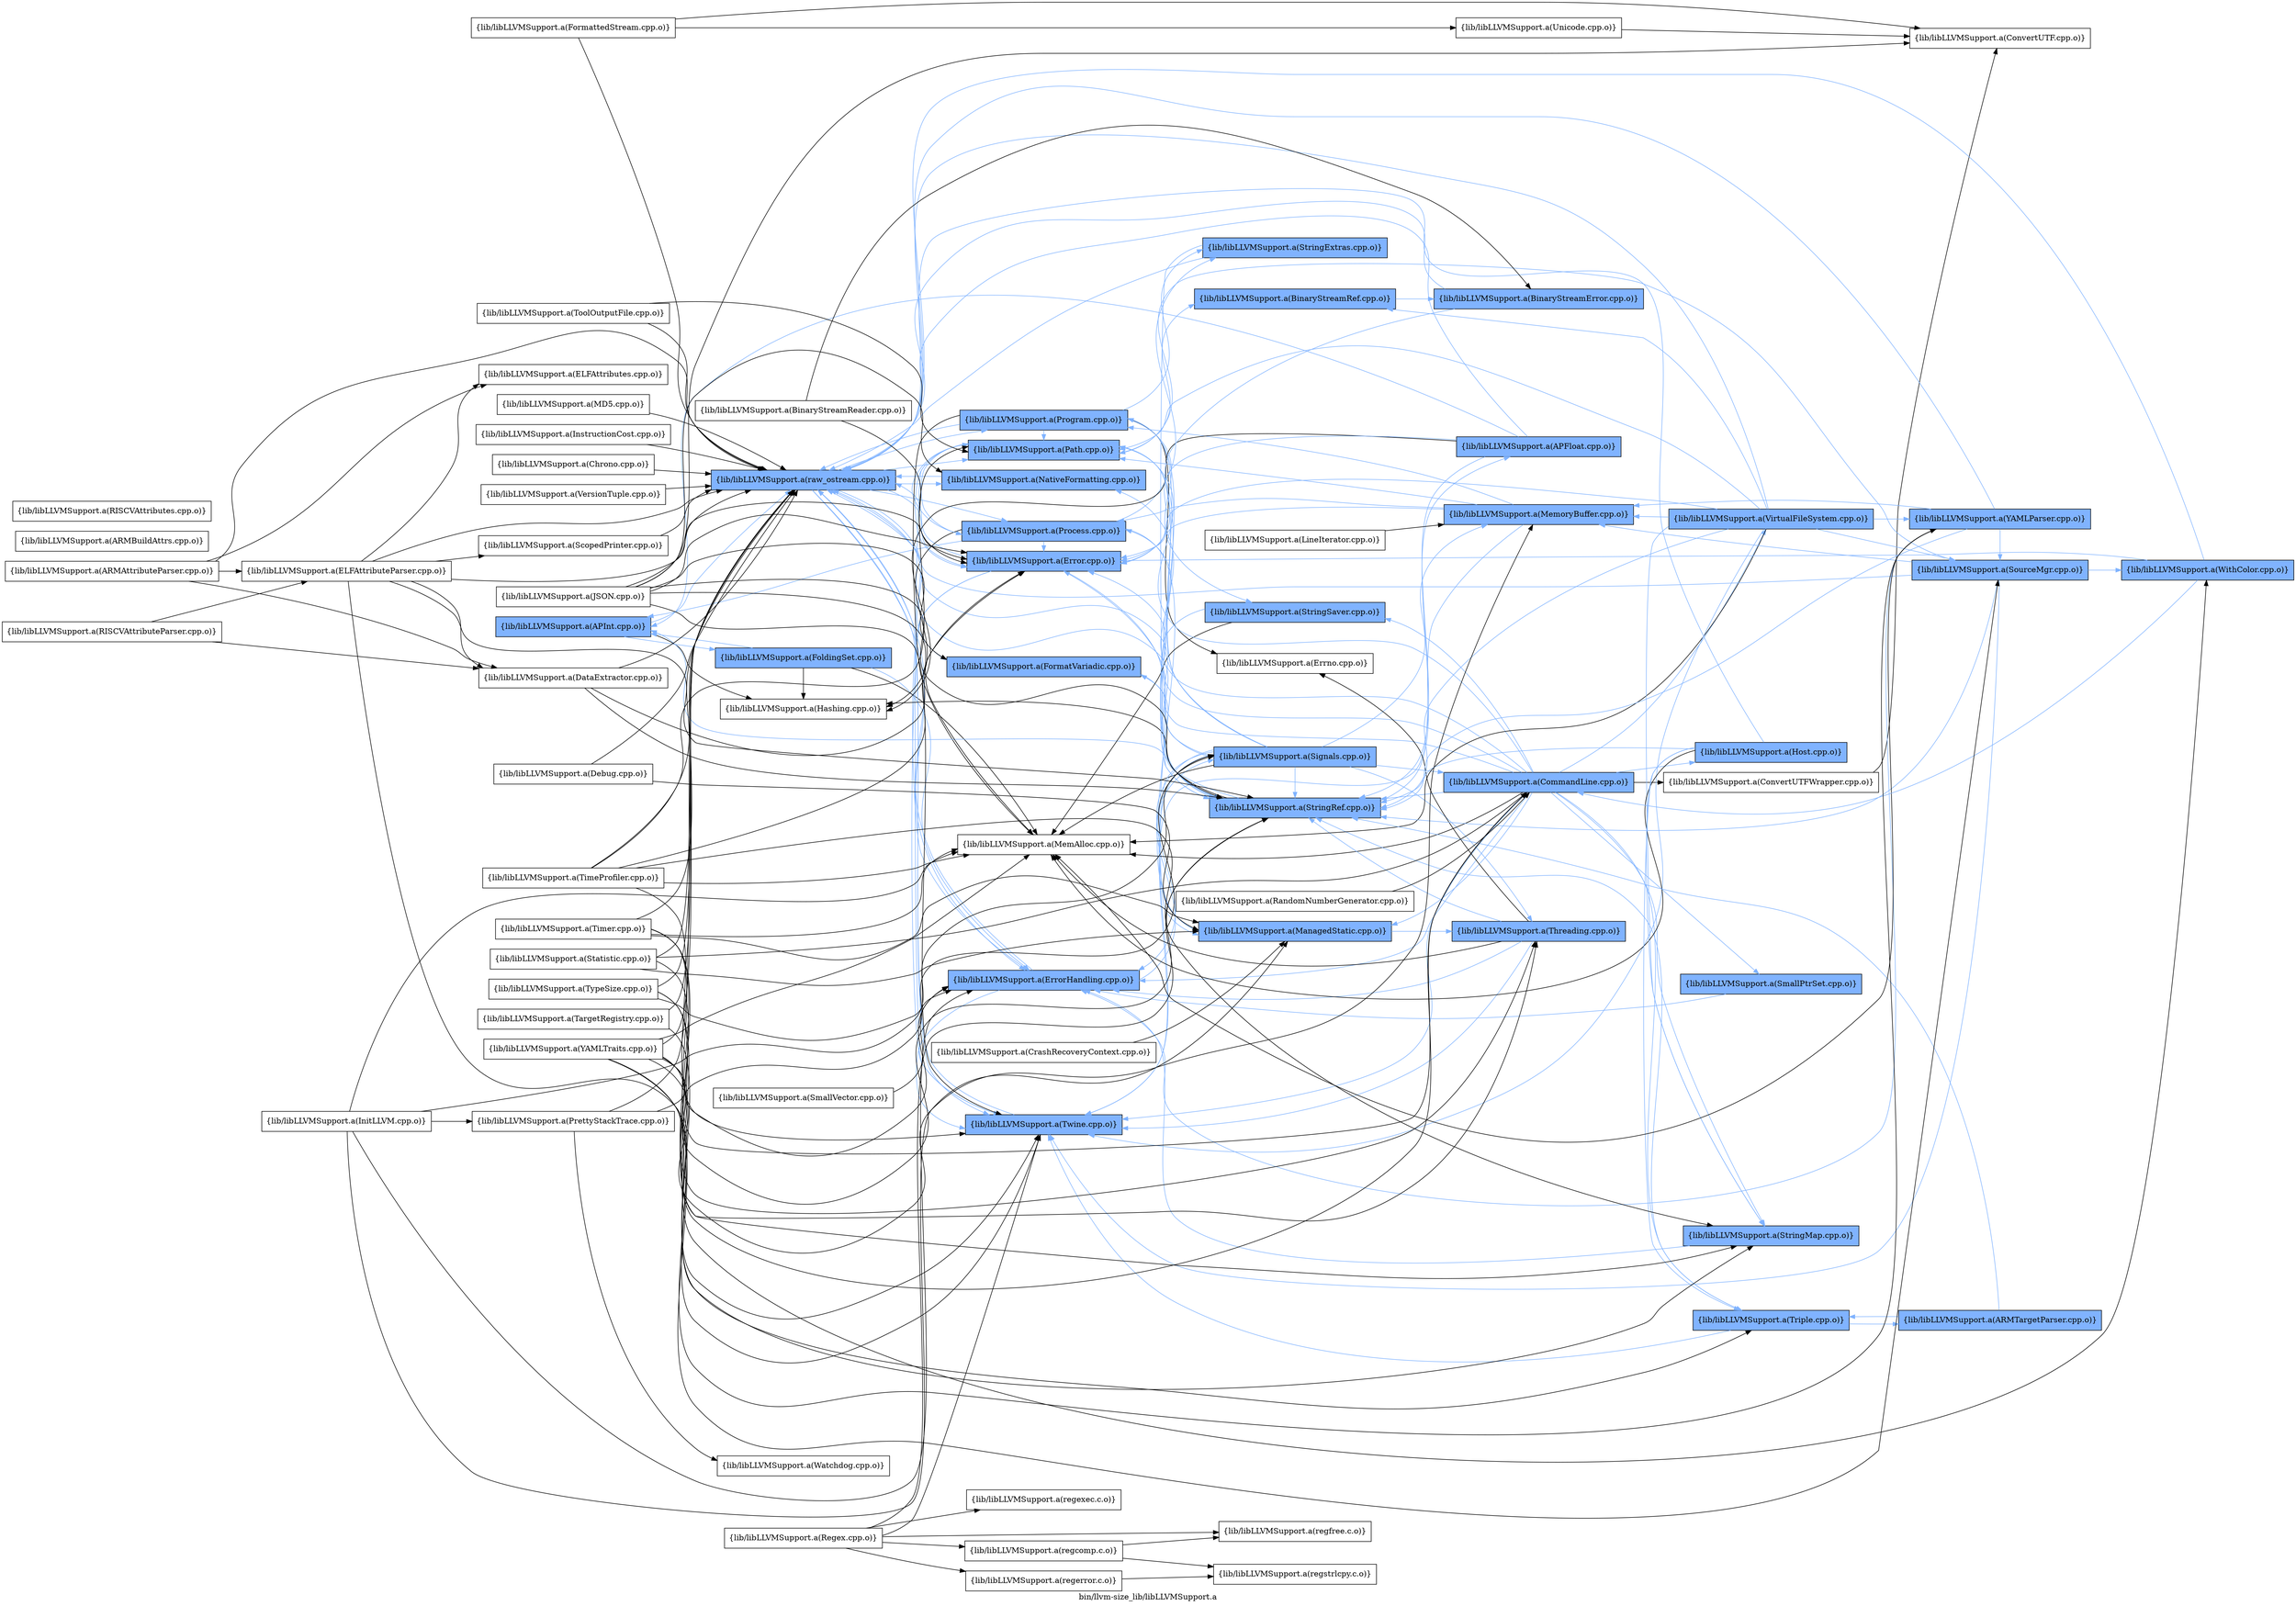 digraph "bin/llvm-size_lib/libLLVMSupport.a" {
	label="bin/llvm-size_lib/libLLVMSupport.a";
	rankdir=LR;
	{ rank=same; Node0x55925b3fcaa8;  }
	{ rank=same; Node0x55925b3f9ad8; Node0x55925b3f4998; Node0x55925b3fb888;  }
	{ rank=same; Node0x55925b3fbd88; Node0x55925b3f64c8; Node0x55925b3fb428; Node0x55925b3fac58; Node0x55925b3f6d88; Node0x55925b3fd5e8; Node0x55925b3f72d8; Node0x55925b3f8bd8; Node0x55925b3f4d08;  }
	{ rank=same; Node0x55925b3f4f88; Node0x55925b3f57a8; Node0x55925b3f6d38; Node0x55925b3fa898; Node0x55925b3f8ea8; Node0x55925b3f65b8; Node0x55925b3f6f68;  }
	{ rank=same; Node0x55925b3fda48; Node0x55925b3f6a68; Node0x55925b3f8e08; Node0x55925b3fc0f8; Node0x55925b3fb798;  }
	{ rank=same; Node0x55925b3fd778; Node0x55925b3f9808; Node0x55925b3f5d48; Node0x55925b3fcd78; Node0x55925b3fe5d8; Node0x55925b3f75f8;  }
	{ rank=same; Node0x55925b3fdef8; Node0x55925b3fd408; Node0x55925b3f5528; Node0x55925b3fb338;  }
	{ rank=same; Node0x55925b3fcaa8;  }
	{ rank=same; Node0x55925b3f9ad8; Node0x55925b3f4998; Node0x55925b3fb888;  }
	{ rank=same; Node0x55925b3fbd88; Node0x55925b3f64c8; Node0x55925b3fb428; Node0x55925b3fac58; Node0x55925b3f6d88; Node0x55925b3fd5e8; Node0x55925b3f72d8; Node0x55925b3f8bd8; Node0x55925b3f4d08;  }
	{ rank=same; Node0x55925b3f4f88; Node0x55925b3f57a8; Node0x55925b3f6d38; Node0x55925b3fa898; Node0x55925b3f8ea8; Node0x55925b3f65b8; Node0x55925b3f6f68;  }
	{ rank=same; Node0x55925b3fda48; Node0x55925b3f6a68; Node0x55925b3f8e08; Node0x55925b3fc0f8; Node0x55925b3fb798;  }
	{ rank=same; Node0x55925b3fd778; Node0x55925b3f9808; Node0x55925b3f5d48; Node0x55925b3fcd78; Node0x55925b3fe5d8; Node0x55925b3f75f8;  }
	{ rank=same; Node0x55925b3fdef8; Node0x55925b3fd408; Node0x55925b3f5528; Node0x55925b3fb338;  }

	Node0x55925b3fcaa8 [shape=record,shape=box,group=1,style=filled,fillcolor="0.600000 0.5 1",label="{lib/libLLVMSupport.a(APInt.cpp.o)}"];
	Node0x55925b3fcaa8 -> Node0x55925b3f9ad8[color="0.600000 0.5 1"];
	Node0x55925b3fcaa8 -> Node0x55925b3f4998;
	Node0x55925b3fcaa8 -> Node0x55925b3fb888[color="0.600000 0.5 1"];
	Node0x55925b3fda48 [shape=record,shape=box,group=1,style=filled,fillcolor="0.600000 0.5 1",label="{lib/libLLVMSupport.a(CommandLine.cpp.o)}"];
	Node0x55925b3fda48 -> Node0x55925b3fd778;
	Node0x55925b3fda48 -> Node0x55925b3fb428[color="0.600000 0.5 1"];
	Node0x55925b3fda48 -> Node0x55925b3fbd88[color="0.600000 0.5 1"];
	Node0x55925b3fda48 -> Node0x55925b3f57a8[color="0.600000 0.5 1"];
	Node0x55925b3fda48 -> Node0x55925b3f64c8;
	Node0x55925b3fda48 -> Node0x55925b3f9808[color="0.600000 0.5 1"];
	Node0x55925b3fda48 -> Node0x55925b3f5d48[color="0.600000 0.5 1"];
	Node0x55925b3fda48 -> Node0x55925b3f65b8[color="0.600000 0.5 1"];
	Node0x55925b3fda48 -> Node0x55925b3f6d38[color="0.600000 0.5 1"];
	Node0x55925b3fda48 -> Node0x55925b3fcd78[color="0.600000 0.5 1"];
	Node0x55925b3fda48 -> Node0x55925b3fd5e8[color="0.600000 0.5 1"];
	Node0x55925b3fda48 -> Node0x55925b3fe5d8[color="0.600000 0.5 1"];
	Node0x55925b3fda48 -> Node0x55925b3fb888[color="0.600000 0.5 1"];
	Node0x55925b3fda48 -> Node0x55925b3f75f8[color="0.600000 0.5 1"];
	Node0x55925b3fda48 -> Node0x55925b3f72d8[color="0.600000 0.5 1"];
	Node0x55925b3fda48 -> Node0x55925b3f8bd8[color="0.600000 0.5 1"];
	Node0x55925b3fb428 [shape=record,shape=box,group=1,style=filled,fillcolor="0.600000 0.5 1",label="{lib/libLLVMSupport.a(Error.cpp.o)}"];
	Node0x55925b3fb428 -> Node0x55925b3fbd88[color="0.600000 0.5 1"];
	Node0x55925b3fb428 -> Node0x55925b3f57a8[color="0.600000 0.5 1"];
	Node0x55925b3fb428 -> Node0x55925b3fd5e8[color="0.600000 0.5 1"];
	Node0x55925b3fb428 -> Node0x55925b3fb888[color="0.600000 0.5 1"];
	Node0x55925b3f5618 [shape=record,shape=box,group=0,label="{lib/libLLVMSupport.a(InitLLVM.cpp.o)}"];
	Node0x55925b3f5618 -> Node0x55925b3fbd88;
	Node0x55925b3f5618 -> Node0x55925b3f57a8;
	Node0x55925b3f5618 -> Node0x55925b3f64c8;
	Node0x55925b3f5618 -> Node0x55925b3f78c8;
	Node0x55925b3f5618 -> Node0x55925b3f4f88;
	Node0x55925b3f57a8 [shape=record,shape=box,group=1,style=filled,fillcolor="0.600000 0.5 1",label="{lib/libLLVMSupport.a(ManagedStatic.cpp.o)}"];
	Node0x55925b3f57a8 -> Node0x55925b3f8e08[color="0.600000 0.5 1"];
	Node0x55925b3f64c8 [shape=record,shape=box,group=0,label="{lib/libLLVMSupport.a(MemAlloc.cpp.o)}"];
	Node0x55925b3f9808 [shape=record,shape=box,group=1,style=filled,fillcolor="0.600000 0.5 1",label="{lib/libLLVMSupport.a(SmallPtrSet.cpp.o)}"];
	Node0x55925b3f9808 -> Node0x55925b3fbd88[color="0.600000 0.5 1"];
	Node0x55925b3fcd78 [shape=record,shape=box,group=1,style=filled,fillcolor="0.600000 0.5 1",label="{lib/libLLVMSupport.a(Triple.cpp.o)}"];
	Node0x55925b3fcd78 -> Node0x55925b3f6d38[color="0.600000 0.5 1"];
	Node0x55925b3fcd78 -> Node0x55925b3fd408[color="0.600000 0.5 1"];
	Node0x55925b3fcd78 -> Node0x55925b3fd5e8[color="0.600000 0.5 1"];
	Node0x55925b3fd5e8 [shape=record,shape=box,group=1,style=filled,fillcolor="0.600000 0.5 1",label="{lib/libLLVMSupport.a(Twine.cpp.o)}"];
	Node0x55925b3fd5e8 -> Node0x55925b3fb888[color="0.600000 0.5 1"];
	Node0x55925b3faa78 [shape=record,shape=box,group=1,style=filled,fillcolor="0.600000 0.5 1",label="{lib/libLLVMSupport.a(WithColor.cpp.o)}"];
	Node0x55925b3faa78 -> Node0x55925b3fda48[color="0.600000 0.5 1"];
	Node0x55925b3faa78 -> Node0x55925b3fb428[color="0.600000 0.5 1"];
	Node0x55925b3faa78 -> Node0x55925b3fb888[color="0.600000 0.5 1"];
	Node0x55925b3fb888 [shape=record,shape=box,group=1,style=filled,fillcolor="0.600000 0.5 1",label="{lib/libLLVMSupport.a(raw_ostream.cpp.o)}"];
	Node0x55925b3fb888 -> Node0x55925b3fb428[color="0.600000 0.5 1"];
	Node0x55925b3fb888 -> Node0x55925b3fbd88[color="0.600000 0.5 1"];
	Node0x55925b3fb888 -> Node0x55925b3fac58[color="0.600000 0.5 1"];
	Node0x55925b3fb888 -> Node0x55925b3f6d88[color="0.600000 0.5 1"];
	Node0x55925b3fb888 -> Node0x55925b3fd5e8[color="0.600000 0.5 1"];
	Node0x55925b3fb888 -> Node0x55925b3f72d8[color="0.600000 0.5 1"];
	Node0x55925b3fb888 -> Node0x55925b3f8bd8[color="0.600000 0.5 1"];
	Node0x55925b3fb888 -> Node0x55925b3f4d08[color="0.600000 0.5 1"];
	Node0x55925b3f6a68 [shape=record,shape=box,group=1,style=filled,fillcolor="0.600000 0.5 1",label="{lib/libLLVMSupport.a(MemoryBuffer.cpp.o)}"];
	Node0x55925b3f6a68 -> Node0x55925b3fb428[color="0.600000 0.5 1"];
	Node0x55925b3f6a68 -> Node0x55925b3fd5e8[color="0.600000 0.5 1"];
	Node0x55925b3f6a68 -> Node0x55925b3f72d8[color="0.600000 0.5 1"];
	Node0x55925b3f6a68 -> Node0x55925b3f8bd8[color="0.600000 0.5 1"];
	Node0x55925b3f6a68 -> Node0x55925b3f4d08[color="0.600000 0.5 1"];
	Node0x55925b3f6d38 [shape=record,shape=box,group=1,style=filled,fillcolor="0.600000 0.5 1",label="{lib/libLLVMSupport.a(StringRef.cpp.o)}"];
	Node0x55925b3f6d38 -> Node0x55925b3fcaa8[color="0.600000 0.5 1"];
	Node0x55925b3f6d38 -> Node0x55925b3fb428[color="0.600000 0.5 1"];
	Node0x55925b3f6d38 -> Node0x55925b3f4998;
	Node0x55925b3f6d38 -> Node0x55925b3fc0f8[color="0.600000 0.5 1"];
	Node0x55925b3f72d8 [shape=record,shape=box,group=1,style=filled,fillcolor="0.600000 0.5 1",label="{lib/libLLVMSupport.a(Path.cpp.o)}"];
	Node0x55925b3f72d8 -> Node0x55925b3fa898[color="0.600000 0.5 1"];
	Node0x55925b3f72d8 -> Node0x55925b3fb428[color="0.600000 0.5 1"];
	Node0x55925b3f72d8 -> Node0x55925b3f6d38[color="0.600000 0.5 1"];
	Node0x55925b3f72d8 -> Node0x55925b3fd5e8[color="0.600000 0.5 1"];
	Node0x55925b3f72d8 -> Node0x55925b3f8bd8[color="0.600000 0.5 1"];
	Node0x55925b3fc738 [shape=record,shape=box,group=0,label="{lib/libLLVMSupport.a(DataExtractor.cpp.o)}"];
	Node0x55925b3fc738 -> Node0x55925b3fb428;
	Node0x55925b3fc738 -> Node0x55925b3f6d38;
	Node0x55925b3fc738 -> Node0x55925b3fb888;
	Node0x55925b3fbd88 [shape=record,shape=box,group=1,style=filled,fillcolor="0.600000 0.5 1",label="{lib/libLLVMSupport.a(ErrorHandling.cpp.o)}"];
	Node0x55925b3fbd88 -> Node0x55925b3fd5e8[color="0.600000 0.5 1"];
	Node0x55925b3fbd88 -> Node0x55925b3fb888[color="0.600000 0.5 1"];
	Node0x55925b3fbd88 -> Node0x55925b3f4f88[color="0.600000 0.5 1"];
	Node0x55925b3f75f8 [shape=record,shape=box,group=1,style=filled,fillcolor="0.600000 0.5 1",label="{lib/libLLVMSupport.a(Host.cpp.o)}"];
	Node0x55925b3f75f8 -> Node0x55925b3f64c8;
	Node0x55925b3f75f8 -> Node0x55925b3f5d48[color="0.600000 0.5 1"];
	Node0x55925b3f75f8 -> Node0x55925b3f6d38[color="0.600000 0.5 1"];
	Node0x55925b3f75f8 -> Node0x55925b3fcd78[color="0.600000 0.5 1"];
	Node0x55925b3f75f8 -> Node0x55925b3fb888[color="0.600000 0.5 1"];
	Node0x55925b3f65b8 [shape=record,shape=box,group=1,style=filled,fillcolor="0.600000 0.5 1",label="{lib/libLLVMSupport.a(StringSaver.cpp.o)}"];
	Node0x55925b3f65b8 -> Node0x55925b3f64c8;
	Node0x55925b3f65b8 -> Node0x55925b3f6d38[color="0.600000 0.5 1"];
	Node0x55925b3fe308 [shape=record,shape=box,group=0,label="{lib/libLLVMSupport.a(TypeSize.cpp.o)}"];
	Node0x55925b3fe308 -> Node0x55925b3fda48;
	Node0x55925b3fe308 -> Node0x55925b3fbd88;
	Node0x55925b3fe308 -> Node0x55925b3faa78;
	Node0x55925b3fe308 -> Node0x55925b3fb888;
	Node0x55925b3f5528 [shape=record,shape=box,group=1,style=filled,fillcolor="0.600000 0.5 1",label="{lib/libLLVMSupport.a(SourceMgr.cpp.o)}"];
	Node0x55925b3f5528 -> Node0x55925b3f6a68[color="0.600000 0.5 1"];
	Node0x55925b3f5528 -> Node0x55925b3f6d38[color="0.600000 0.5 1"];
	Node0x55925b3f5528 -> Node0x55925b3fd5e8[color="0.600000 0.5 1"];
	Node0x55925b3f5528 -> Node0x55925b3faa78[color="0.600000 0.5 1"];
	Node0x55925b3f5528 -> Node0x55925b3fb888[color="0.600000 0.5 1"];
	Node0x55925b3f5528 -> Node0x55925b3f72d8[color="0.600000 0.5 1"];
	Node0x55925b3f5708 [shape=record,shape=box,group=0,label="{lib/libLLVMSupport.a(TargetRegistry.cpp.o)}"];
	Node0x55925b3f5708 -> Node0x55925b3fcd78;
	Node0x55925b3f5708 -> Node0x55925b3fb888;
	Node0x55925b3fc8c8 [shape=record,shape=box,group=0,label="{lib/libLLVMSupport.a(ARMBuildAttrs.cpp.o)}"];
	Node0x55925b3fc468 [shape=record,shape=box,group=0,label="{lib/libLLVMSupport.a(ELFAttributeParser.cpp.o)}"];
	Node0x55925b3fc468 -> Node0x55925b3fc738;
	Node0x55925b3fc468 -> Node0x55925b3fcc88;
	Node0x55925b3fc468 -> Node0x55925b3fb428;
	Node0x55925b3fc468 -> Node0x55925b3f8ae8;
	Node0x55925b3fc468 -> Node0x55925b3f6d38;
	Node0x55925b3fc468 -> Node0x55925b3fd5e8;
	Node0x55925b3fc468 -> Node0x55925b3fb888;
	Node0x55925b3f7af8 [shape=record,shape=box,group=0,label="{lib/libLLVMSupport.a(RISCVAttributes.cpp.o)}"];
	Node0x55925b3f5d48 [shape=record,shape=box,group=1,style=filled,fillcolor="0.600000 0.5 1",label="{lib/libLLVMSupport.a(StringMap.cpp.o)}"];
	Node0x55925b3f5d48 -> Node0x55925b3fbd88[color="0.600000 0.5 1"];
	Node0x55925b3fb798 [shape=record,shape=box,group=1,style=filled,fillcolor="0.600000 0.5 1",label="{lib/libLLVMSupport.a(BinaryStreamError.cpp.o)}"];
	Node0x55925b3fb798 -> Node0x55925b3fb428[color="0.600000 0.5 1"];
	Node0x55925b3fb798 -> Node0x55925b3fb888[color="0.600000 0.5 1"];
	Node0x55925b3fac58 [shape=record,shape=box,group=1,style=filled,fillcolor="0.600000 0.5 1",label="{lib/libLLVMSupport.a(FormatVariadic.cpp.o)}"];
	Node0x55925b3fac58 -> Node0x55925b3f6d38[color="0.600000 0.5 1"];
	Node0x55925b3f6d88 [shape=record,shape=box,group=1,style=filled,fillcolor="0.600000 0.5 1",label="{lib/libLLVMSupport.a(NativeFormatting.cpp.o)}"];
	Node0x55925b3f6d88 -> Node0x55925b3fb888[color="0.600000 0.5 1"];
	Node0x55925b3f9ad8 [shape=record,shape=box,group=1,style=filled,fillcolor="0.600000 0.5 1",label="{lib/libLLVMSupport.a(FoldingSet.cpp.o)}"];
	Node0x55925b3f9ad8 -> Node0x55925b3fcaa8[color="0.600000 0.5 1"];
	Node0x55925b3f9ad8 -> Node0x55925b3fbd88[color="0.600000 0.5 1"];
	Node0x55925b3f9ad8 -> Node0x55925b3f4998;
	Node0x55925b3f9ad8 -> Node0x55925b3f64c8;
	Node0x55925b3f4998 [shape=record,shape=box,group=0,label="{lib/libLLVMSupport.a(Hashing.cpp.o)}"];
	Node0x55925b3fbce8 [shape=record,shape=box,group=0,label="{lib/libLLVMSupport.a(ARMAttributeParser.cpp.o)}"];
	Node0x55925b3fbce8 -> Node0x55925b3fc738;
	Node0x55925b3fbce8 -> Node0x55925b3fc468;
	Node0x55925b3fbce8 -> Node0x55925b3fcc88;
	Node0x55925b3fbce8 -> Node0x55925b3fb888;
	Node0x55925b3fcc88 [shape=record,shape=box,group=0,label="{lib/libLLVMSupport.a(ELFAttributes.cpp.o)}"];
	Node0x55925b3fb518 [shape=record,shape=box,group=0,label="{lib/libLLVMSupport.a(BinaryStreamReader.cpp.o)}"];
	Node0x55925b3fb518 -> Node0x55925b3fb798;
	Node0x55925b3fb518 -> Node0x55925b3fb428;
	Node0x55925b3fa898 [shape=record,shape=box,group=1,style=filled,fillcolor="0.600000 0.5 1",label="{lib/libLLVMSupport.a(BinaryStreamRef.cpp.o)}"];
	Node0x55925b3fa898 -> Node0x55925b3fb798[color="0.600000 0.5 1"];
	Node0x55925b3fd778 [shape=record,shape=box,group=0,label="{lib/libLLVMSupport.a(ConvertUTFWrapper.cpp.o)}"];
	Node0x55925b3fd778 -> Node0x55925b3fdef8;
	Node0x55925b3fe5d8 [shape=record,shape=box,group=1,style=filled,fillcolor="0.600000 0.5 1",label="{lib/libLLVMSupport.a(VirtualFileSystem.cpp.o)}"];
	Node0x55925b3fe5d8 -> Node0x55925b3fa898[color="0.600000 0.5 1"];
	Node0x55925b3fe5d8 -> Node0x55925b3fb428[color="0.600000 0.5 1"];
	Node0x55925b3fe5d8 -> Node0x55925b3f64c8;
	Node0x55925b3fe5d8 -> Node0x55925b3f6a68[color="0.600000 0.5 1"];
	Node0x55925b3fe5d8 -> Node0x55925b3f5528[color="0.600000 0.5 1"];
	Node0x55925b3fe5d8 -> Node0x55925b3f5d48[color="0.600000 0.5 1"];
	Node0x55925b3fe5d8 -> Node0x55925b3f6d38[color="0.600000 0.5 1"];
	Node0x55925b3fe5d8 -> Node0x55925b3fd5e8[color="0.600000 0.5 1"];
	Node0x55925b3fe5d8 -> Node0x55925b3fb338[color="0.600000 0.5 1"];
	Node0x55925b3fe5d8 -> Node0x55925b3fb888[color="0.600000 0.5 1"];
	Node0x55925b3fe5d8 -> Node0x55925b3f72d8[color="0.600000 0.5 1"];
	Node0x55925b3f8bd8 [shape=record,shape=box,group=1,style=filled,fillcolor="0.600000 0.5 1",label="{lib/libLLVMSupport.a(Process.cpp.o)}"];
	Node0x55925b3f8bd8 -> Node0x55925b3fcaa8[color="0.600000 0.5 1"];
	Node0x55925b3f8bd8 -> Node0x55925b3fb428[color="0.600000 0.5 1"];
	Node0x55925b3f8bd8 -> Node0x55925b3f4998;
	Node0x55925b3f8bd8 -> Node0x55925b3f57a8[color="0.600000 0.5 1"];
	Node0x55925b3f8bd8 -> Node0x55925b3f72d8[color="0.600000 0.5 1"];
	Node0x55925b3f8bd8 -> Node0x55925b3f8ea8[color="0.600000 0.5 1"];
	Node0x55925b3fdef8 [shape=record,shape=box,group=0,label="{lib/libLLVMSupport.a(ConvertUTF.cpp.o)}"];
	Node0x55925b3f8ae8 [shape=record,shape=box,group=0,label="{lib/libLLVMSupport.a(ScopedPrinter.cpp.o)}"];
	Node0x55925b3f8ae8 -> Node0x55925b3fb888;
	Node0x55925b3f4f88 [shape=record,shape=box,group=1,style=filled,fillcolor="0.600000 0.5 1",label="{lib/libLLVMSupport.a(Signals.cpp.o)}"];
	Node0x55925b3f4f88 -> Node0x55925b3fda48[color="0.600000 0.5 1"];
	Node0x55925b3f4f88 -> Node0x55925b3fbd88[color="0.600000 0.5 1"];
	Node0x55925b3f4f88 -> Node0x55925b3fac58[color="0.600000 0.5 1"];
	Node0x55925b3f4f88 -> Node0x55925b3f57a8[color="0.600000 0.5 1"];
	Node0x55925b3f4f88 -> Node0x55925b3f64c8;
	Node0x55925b3f4f88 -> Node0x55925b3f6a68[color="0.600000 0.5 1"];
	Node0x55925b3f4f88 -> Node0x55925b3f6d88[color="0.600000 0.5 1"];
	Node0x55925b3f4f88 -> Node0x55925b3f6d38[color="0.600000 0.5 1"];
	Node0x55925b3f4f88 -> Node0x55925b3fd5e8[color="0.600000 0.5 1"];
	Node0x55925b3f4f88 -> Node0x55925b3fb888[color="0.600000 0.5 1"];
	Node0x55925b3f4f88 -> Node0x55925b3f72d8[color="0.600000 0.5 1"];
	Node0x55925b3f4f88 -> Node0x55925b3f4d08[color="0.600000 0.5 1"];
	Node0x55925b3f4f88 -> Node0x55925b3f8e08[color="0.600000 0.5 1"];
	Node0x55925b3fbb58 [shape=record,shape=box,group=0,label="{lib/libLLVMSupport.a(Debug.cpp.o)}"];
	Node0x55925b3fbb58 -> Node0x55925b3f57a8;
	Node0x55925b3fbb58 -> Node0x55925b3fb888;
	Node0x55925b3f78c8 [shape=record,shape=box,group=0,label="{lib/libLLVMSupport.a(PrettyStackTrace.cpp.o)}"];
	Node0x55925b3f78c8 -> Node0x55925b3fb888;
	Node0x55925b3f78c8 -> Node0x55925b3f4f88;
	Node0x55925b3f78c8 -> Node0x55925b3f9538;
	Node0x55925b3f8e08 [shape=record,shape=box,group=1,style=filled,fillcolor="0.600000 0.5 1",label="{lib/libLLVMSupport.a(Threading.cpp.o)}"];
	Node0x55925b3f8e08 -> Node0x55925b3fbd88[color="0.600000 0.5 1"];
	Node0x55925b3f8e08 -> Node0x55925b3f64c8;
	Node0x55925b3f8e08 -> Node0x55925b3f6d38[color="0.600000 0.5 1"];
	Node0x55925b3f8e08 -> Node0x55925b3fd5e8[color="0.600000 0.5 1"];
	Node0x55925b3f8e08 -> Node0x55925b3f6f68;
	Node0x55925b3f4d08 [shape=record,shape=box,group=1,style=filled,fillcolor="0.600000 0.5 1",label="{lib/libLLVMSupport.a(Program.cpp.o)}"];
	Node0x55925b3f4d08 -> Node0x55925b3f64c8;
	Node0x55925b3f4d08 -> Node0x55925b3f65b8[color="0.600000 0.5 1"];
	Node0x55925b3f4d08 -> Node0x55925b3f6d38[color="0.600000 0.5 1"];
	Node0x55925b3f4d08 -> Node0x55925b3fb888[color="0.600000 0.5 1"];
	Node0x55925b3f4d08 -> Node0x55925b3f72d8[color="0.600000 0.5 1"];
	Node0x55925b3f4d08 -> Node0x55925b3f8ea8[color="0.600000 0.5 1"];
	Node0x55925b3f4d08 -> Node0x55925b3f6f68;
	Node0x55925b3f9538 [shape=record,shape=box,group=0,label="{lib/libLLVMSupport.a(Watchdog.cpp.o)}"];
	Node0x55925b3f88b8 [shape=record,shape=box,group=0,label="{lib/libLLVMSupport.a(RISCVAttributeParser.cpp.o)}"];
	Node0x55925b3f88b8 -> Node0x55925b3fc738;
	Node0x55925b3f88b8 -> Node0x55925b3fc468;
	Node0x55925b3f4e48 [shape=record,shape=box,group=0,label="{lib/libLLVMSupport.a(SmallVector.cpp.o)}"];
	Node0x55925b3f4e48 -> Node0x55925b3fbd88;
	Node0x55925b3fc0f8 [shape=record,shape=box,group=1,style=filled,fillcolor="0.600000 0.5 1",label="{lib/libLLVMSupport.a(APFloat.cpp.o)}"];
	Node0x55925b3fc0f8 -> Node0x55925b3fcaa8[color="0.600000 0.5 1"];
	Node0x55925b3fc0f8 -> Node0x55925b3fb428[color="0.600000 0.5 1"];
	Node0x55925b3fc0f8 -> Node0x55925b3f4998;
	Node0x55925b3fc0f8 -> Node0x55925b3f6d38[color="0.600000 0.5 1"];
	Node0x55925b3fc0f8 -> Node0x55925b3fb888[color="0.600000 0.5 1"];
	Node0x55925b3fd408 [shape=record,shape=box,group=1,style=filled,fillcolor="0.600000 0.5 1",label="{lib/libLLVMSupport.a(ARMTargetParser.cpp.o)}"];
	Node0x55925b3fd408 -> Node0x55925b3f6d38[color="0.600000 0.5 1"];
	Node0x55925b3fd408 -> Node0x55925b3fcd78[color="0.600000 0.5 1"];
	Node0x55925b3fb338 [shape=record,shape=box,group=1,style=filled,fillcolor="0.600000 0.5 1",label="{lib/libLLVMSupport.a(YAMLParser.cpp.o)}"];
	Node0x55925b3fb338 -> Node0x55925b3fbd88[color="0.600000 0.5 1"];
	Node0x55925b3fb338 -> Node0x55925b3f64c8;
	Node0x55925b3fb338 -> Node0x55925b3f6a68[color="0.600000 0.5 1"];
	Node0x55925b3fb338 -> Node0x55925b3f5528[color="0.600000 0.5 1"];
	Node0x55925b3fb338 -> Node0x55925b3f6d38[color="0.600000 0.5 1"];
	Node0x55925b3fb338 -> Node0x55925b3fb888[color="0.600000 0.5 1"];
	Node0x55925b3fb068 [shape=record,shape=box,group=0,label="{lib/libLLVMSupport.a(Unicode.cpp.o)}"];
	Node0x55925b3fb068 -> Node0x55925b3fdef8;
	Node0x55925b3f7f58 [shape=record,shape=box,group=0,label="{lib/libLLVMSupport.a(MD5.cpp.o)}"];
	Node0x55925b3f7f58 -> Node0x55925b3fb888;
	Node0x55925b3f8ea8 [shape=record,shape=box,group=1,style=filled,fillcolor="0.600000 0.5 1",label="{lib/libLLVMSupport.a(StringExtras.cpp.o)}"];
	Node0x55925b3f8ea8 -> Node0x55925b3f6d38[color="0.600000 0.5 1"];
	Node0x55925b3f8ea8 -> Node0x55925b3fb888[color="0.600000 0.5 1"];
	Node0x55925b3f9858 [shape=record,shape=box,group=0,label="{lib/libLLVMSupport.a(CrashRecoveryContext.cpp.o)}"];
	Node0x55925b3f9858 -> Node0x55925b3f57a8;
	Node0x55925b3f6f68 [shape=record,shape=box,group=0,label="{lib/libLLVMSupport.a(Errno.cpp.o)}"];
	Node0x55925b3f6658 [shape=record,shape=box,group=0,label="{lib/libLLVMSupport.a(FormattedStream.cpp.o)}"];
	Node0x55925b3f6658 -> Node0x55925b3fdef8;
	Node0x55925b3f6658 -> Node0x55925b3fb068;
	Node0x55925b3f6658 -> Node0x55925b3fb888;
	Node0x55925b3f6b58 [shape=record,shape=box,group=0,label="{lib/libLLVMSupport.a(Regex.cpp.o)}"];
	Node0x55925b3f6b58 -> Node0x55925b3f6d38;
	Node0x55925b3f6b58 -> Node0x55925b3fd5e8;
	Node0x55925b3f6b58 -> Node0x55925b3f4a88;
	Node0x55925b3f6b58 -> Node0x55925b3f8b88;
	Node0x55925b3f6b58 -> Node0x55925b3f8908;
	Node0x55925b3f6b58 -> Node0x55925b3f9038;
	Node0x55925b3f4a88 [shape=record,shape=box,group=0,label="{lib/libLLVMSupport.a(regcomp.c.o)}"];
	Node0x55925b3f4a88 -> Node0x55925b3f5a28;
	Node0x55925b3f4a88 -> Node0x55925b3f8b88;
	Node0x55925b3f8b88 [shape=record,shape=box,group=0,label="{lib/libLLVMSupport.a(regfree.c.o)}"];
	Node0x55925b3f8908 [shape=record,shape=box,group=0,label="{lib/libLLVMSupport.a(regerror.c.o)}"];
	Node0x55925b3f8908 -> Node0x55925b3f5a28;
	Node0x55925b3f9038 [shape=record,shape=box,group=0,label="{lib/libLLVMSupport.a(regexec.c.o)}"];
	Node0x55925b3f5a28 [shape=record,shape=box,group=0,label="{lib/libLLVMSupport.a(regstrlcpy.c.o)}"];
	Node0x55925b3fcdc8 [shape=record,shape=box,group=0,label="{lib/libLLVMSupport.a(InstructionCost.cpp.o)}"];
	Node0x55925b3fcdc8 -> Node0x55925b3fb888;
	Node0x55925b3fc148 [shape=record,shape=box,group=0,label="{lib/libLLVMSupport.a(ToolOutputFile.cpp.o)}"];
	Node0x55925b3fc148 -> Node0x55925b3fb888;
	Node0x55925b3fc148 -> Node0x55925b3f72d8;
	Node0x55925b3fa848 [shape=record,shape=box,group=0,label="{lib/libLLVMSupport.a(RandomNumberGenerator.cpp.o)}"];
	Node0x55925b3fa848 -> Node0x55925b3fda48;
	Node0x55925b3fb748 [shape=record,shape=box,group=0,label="{lib/libLLVMSupport.a(Statistic.cpp.o)}"];
	Node0x55925b3fb748 -> Node0x55925b3fda48;
	Node0x55925b3fb748 -> Node0x55925b3f57a8;
	Node0x55925b3fb748 -> Node0x55925b3fb888;
	Node0x55925b3fb748 -> Node0x55925b3f8e08;
	Node0x55925b3fd2c8 [shape=record,shape=box,group=0,label="{lib/libLLVMSupport.a(Timer.cpp.o)}"];
	Node0x55925b3fd2c8 -> Node0x55925b3fda48;
	Node0x55925b3fd2c8 -> Node0x55925b3f57a8;
	Node0x55925b3fd2c8 -> Node0x55925b3f64c8;
	Node0x55925b3fd2c8 -> Node0x55925b3f5d48;
	Node0x55925b3fd2c8 -> Node0x55925b3fb888;
	Node0x55925b3fd2c8 -> Node0x55925b3f8e08;
	Node0x55925b3f6018 [shape=record,shape=box,group=0,label="{lib/libLLVMSupport.a(TimeProfiler.cpp.o)}"];
	Node0x55925b3f6018 -> Node0x55925b3fb428;
	Node0x55925b3f6018 -> Node0x55925b3f64c8;
	Node0x55925b3f6018 -> Node0x55925b3f5d48;
	Node0x55925b3f6018 -> Node0x55925b3fd5e8;
	Node0x55925b3f6018 -> Node0x55925b3fb888;
	Node0x55925b3f6018 -> Node0x55925b3f72d8;
	Node0x55925b3f5898 [shape=record,shape=box,group=0,label="{lib/libLLVMSupport.a(JSON.cpp.o)}"];
	Node0x55925b3f5898 -> Node0x55925b3fdef8;
	Node0x55925b3f5898 -> Node0x55925b3fb428;
	Node0x55925b3f5898 -> Node0x55925b3fac58;
	Node0x55925b3f5898 -> Node0x55925b3f64c8;
	Node0x55925b3f5898 -> Node0x55925b3f6d88;
	Node0x55925b3f5898 -> Node0x55925b3f6d38;
	Node0x55925b3f5898 -> Node0x55925b3fd5e8;
	Node0x55925b3f5898 -> Node0x55925b3fb888;
	Node0x55925b3f4bc8 [shape=record,shape=box,group=0,label="{lib/libLLVMSupport.a(Chrono.cpp.o)}"];
	Node0x55925b3f4bc8 -> Node0x55925b3fb888;
	Node0x55925b3f6f18 [shape=record,shape=box,group=0,label="{lib/libLLVMSupport.a(YAMLTraits.cpp.o)}"];
	Node0x55925b3f6f18 -> Node0x55925b3fbd88;
	Node0x55925b3f6f18 -> Node0x55925b3f64c8;
	Node0x55925b3f6f18 -> Node0x55925b3f6a68;
	Node0x55925b3f6f18 -> Node0x55925b3f5528;
	Node0x55925b3f6f18 -> Node0x55925b3f5d48;
	Node0x55925b3f6f18 -> Node0x55925b3f6d38;
	Node0x55925b3f6f18 -> Node0x55925b3fd5e8;
	Node0x55925b3f6f18 -> Node0x55925b3fb338;
	Node0x55925b3f6f18 -> Node0x55925b3fb888;
	Node0x55925b3f6298 [shape=record,shape=box,group=0,label="{lib/libLLVMSupport.a(LineIterator.cpp.o)}"];
	Node0x55925b3f6298 -> Node0x55925b3f6a68;
	Node0x55925b3f5668 [shape=record,shape=box,group=0,label="{lib/libLLVMSupport.a(VersionTuple.cpp.o)}"];
	Node0x55925b3f5668 -> Node0x55925b3fb888;
}
